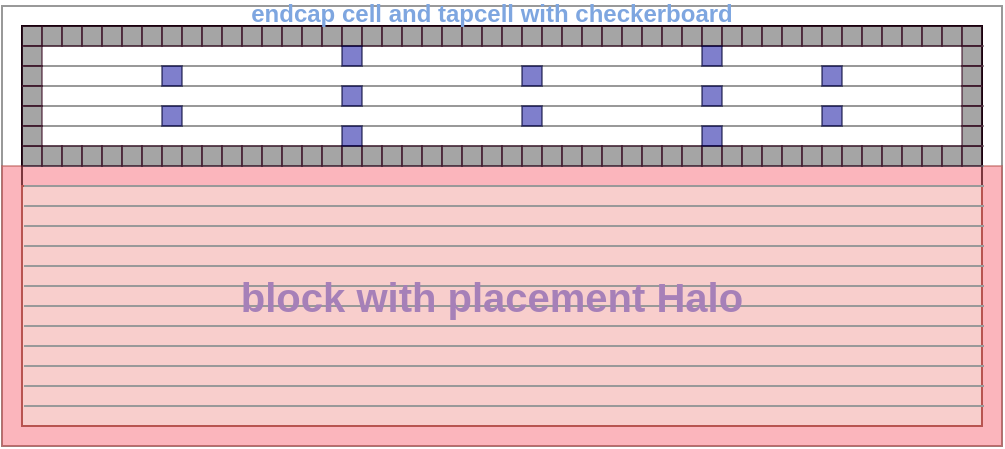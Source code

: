 <mxfile version="16.5.6" type="device"><diagram id="X6iQMtCDV0dJd4UHWj2q" name="Page-1"><mxGraphModel dx="567" dy="406" grid="1" gridSize="10" guides="1" tooltips="1" connect="1" arrows="1" fold="1" page="1" pageScale="1" pageWidth="850" pageHeight="1100" math="0" shadow="0"><root><mxCell id="0"/><mxCell id="1" parent="0"/><mxCell id="wHOo_ilnjx2jnCv99Ill-3" value="" style="rounded=0;whiteSpace=wrap;html=1;strokeColor=#999999;" vertex="1" parent="1"><mxGeometry x="190" y="70" width="500" height="220" as="geometry"/></mxCell><mxCell id="wHOo_ilnjx2jnCv99Ill-1" value="" style="rounded=0;whiteSpace=wrap;html=1;" vertex="1" parent="1"><mxGeometry x="200" y="80" width="480" height="200" as="geometry"/></mxCell><mxCell id="wHOo_ilnjx2jnCv99Ill-4" value="" style="rounded=0;whiteSpace=wrap;html=1;fillColor=#F86D7B;strokeColor=#b85450;glass=0;sketch=0;shadow=0;opacity=50;" vertex="1" parent="1"><mxGeometry x="190" y="150" width="500" height="140" as="geometry"/></mxCell><mxCell id="wHOo_ilnjx2jnCv99Ill-2" value="" style="rounded=0;whiteSpace=wrap;html=1;fillColor=#f8cecc;strokeColor=#b85450;" vertex="1" parent="1"><mxGeometry x="200" y="160" width="480" height="120" as="geometry"/></mxCell><mxCell id="wHOo_ilnjx2jnCv99Ill-7" value="" style="endArrow=none;html=1;rounded=0;strokeColor=#999999;" edge="1" parent="1"><mxGeometry width="50" height="50" relative="1" as="geometry"><mxPoint x="201" y="90" as="sourcePoint"/><mxPoint x="681" y="90" as="targetPoint"/></mxGeometry></mxCell><mxCell id="wHOo_ilnjx2jnCv99Ill-8" value="" style="endArrow=none;html=1;rounded=0;strokeColor=#999999;" edge="1" parent="1"><mxGeometry width="50" height="50" relative="1" as="geometry"><mxPoint x="201" y="100" as="sourcePoint"/><mxPoint x="681" y="100" as="targetPoint"/></mxGeometry></mxCell><mxCell id="wHOo_ilnjx2jnCv99Ill-9" value="" style="endArrow=none;html=1;rounded=0;strokeColor=#999999;" edge="1" parent="1"><mxGeometry width="50" height="50" relative="1" as="geometry"><mxPoint x="200" y="110" as="sourcePoint"/><mxPoint x="680" y="110" as="targetPoint"/></mxGeometry></mxCell><mxCell id="wHOo_ilnjx2jnCv99Ill-10" value="" style="endArrow=none;html=1;rounded=0;strokeColor=#999999;" edge="1" parent="1"><mxGeometry width="50" height="50" relative="1" as="geometry"><mxPoint x="201" y="120" as="sourcePoint"/><mxPoint x="681" y="120" as="targetPoint"/></mxGeometry></mxCell><mxCell id="wHOo_ilnjx2jnCv99Ill-11" value="" style="endArrow=none;html=1;rounded=0;strokeColor=#999999;" edge="1" parent="1"><mxGeometry width="50" height="50" relative="1" as="geometry"><mxPoint x="201" y="130" as="sourcePoint"/><mxPoint x="681" y="130" as="targetPoint"/></mxGeometry></mxCell><mxCell id="wHOo_ilnjx2jnCv99Ill-12" value="" style="endArrow=none;html=1;rounded=0;strokeColor=#999999;" edge="1" parent="1"><mxGeometry width="50" height="50" relative="1" as="geometry"><mxPoint x="201" y="140" as="sourcePoint"/><mxPoint x="681" y="140" as="targetPoint"/></mxGeometry></mxCell><mxCell id="wHOo_ilnjx2jnCv99Ill-13" value="" style="endArrow=none;html=1;rounded=0;strokeColor=#999999;" edge="1" parent="1"><mxGeometry width="50" height="50" relative="1" as="geometry"><mxPoint x="201" y="150" as="sourcePoint"/><mxPoint x="681" y="150" as="targetPoint"/></mxGeometry></mxCell><mxCell id="wHOo_ilnjx2jnCv99Ill-14" value="" style="endArrow=none;html=1;rounded=0;strokeColor=#999999;" edge="1" parent="1"><mxGeometry width="50" height="50" relative="1" as="geometry"><mxPoint x="201" y="160" as="sourcePoint"/><mxPoint x="681" y="160" as="targetPoint"/></mxGeometry></mxCell><mxCell id="wHOo_ilnjx2jnCv99Ill-15" value="" style="endArrow=none;html=1;rounded=0;strokeColor=#999999;" edge="1" parent="1"><mxGeometry width="50" height="50" relative="1" as="geometry"><mxPoint x="201" y="170" as="sourcePoint"/><mxPoint x="681" y="170" as="targetPoint"/></mxGeometry></mxCell><mxCell id="wHOo_ilnjx2jnCv99Ill-16" value="" style="endArrow=none;html=1;rounded=0;strokeColor=#999999;" edge="1" parent="1"><mxGeometry width="50" height="50" relative="1" as="geometry"><mxPoint x="201" y="180" as="sourcePoint"/><mxPoint x="681" y="180" as="targetPoint"/></mxGeometry></mxCell><mxCell id="wHOo_ilnjx2jnCv99Ill-17" value="" style="endArrow=none;html=1;rounded=0;strokeColor=#999999;" edge="1" parent="1"><mxGeometry width="50" height="50" relative="1" as="geometry"><mxPoint x="201" y="190" as="sourcePoint"/><mxPoint x="681" y="190" as="targetPoint"/></mxGeometry></mxCell><mxCell id="wHOo_ilnjx2jnCv99Ill-18" value="" style="endArrow=none;html=1;rounded=0;strokeColor=#999999;" edge="1" parent="1"><mxGeometry width="50" height="50" relative="1" as="geometry"><mxPoint x="201" y="200" as="sourcePoint"/><mxPoint x="681" y="200" as="targetPoint"/></mxGeometry></mxCell><mxCell id="wHOo_ilnjx2jnCv99Ill-19" value="" style="endArrow=none;html=1;rounded=0;strokeColor=#999999;" edge="1" parent="1"><mxGeometry width="50" height="50" relative="1" as="geometry"><mxPoint x="201" y="210" as="sourcePoint"/><mxPoint x="681" y="210" as="targetPoint"/></mxGeometry></mxCell><mxCell id="wHOo_ilnjx2jnCv99Ill-20" value="" style="endArrow=none;html=1;rounded=0;strokeColor=#999999;" edge="1" parent="1"><mxGeometry width="50" height="50" relative="1" as="geometry"><mxPoint x="201" y="220" as="sourcePoint"/><mxPoint x="681" y="220" as="targetPoint"/></mxGeometry></mxCell><mxCell id="wHOo_ilnjx2jnCv99Ill-21" value="" style="endArrow=none;html=1;rounded=0;strokeColor=#999999;" edge="1" parent="1"><mxGeometry width="50" height="50" relative="1" as="geometry"><mxPoint x="201" y="230" as="sourcePoint"/><mxPoint x="681" y="230" as="targetPoint"/></mxGeometry></mxCell><mxCell id="wHOo_ilnjx2jnCv99Ill-22" value="" style="endArrow=none;html=1;rounded=0;strokeColor=#999999;" edge="1" parent="1"><mxGeometry width="50" height="50" relative="1" as="geometry"><mxPoint x="201" y="240" as="sourcePoint"/><mxPoint x="681" y="240" as="targetPoint"/></mxGeometry></mxCell><mxCell id="wHOo_ilnjx2jnCv99Ill-23" value="" style="endArrow=none;html=1;rounded=0;strokeColor=#999999;" edge="1" parent="1"><mxGeometry width="50" height="50" relative="1" as="geometry"><mxPoint x="201" y="250" as="sourcePoint"/><mxPoint x="681" y="250" as="targetPoint"/></mxGeometry></mxCell><mxCell id="wHOo_ilnjx2jnCv99Ill-24" value="" style="endArrow=none;html=1;rounded=0;strokeColor=#999999;" edge="1" parent="1"><mxGeometry width="50" height="50" relative="1" as="geometry"><mxPoint x="201" y="260" as="sourcePoint"/><mxPoint x="681" y="260" as="targetPoint"/></mxGeometry></mxCell><mxCell id="wHOo_ilnjx2jnCv99Ill-25" value="" style="endArrow=none;html=1;rounded=0;strokeColor=#999999;" edge="1" parent="1"><mxGeometry width="50" height="50" relative="1" as="geometry"><mxPoint x="201" y="270" as="sourcePoint"/><mxPoint x="681" y="270" as="targetPoint"/></mxGeometry></mxCell><mxCell id="wHOo_ilnjx2jnCv99Ill-28" value="" style="rounded=0;whiteSpace=wrap;html=1;shadow=0;glass=0;sketch=0;strokeColor=#33001A;fillColor=#4D4D4D;opacity=50;" vertex="1" parent="1"><mxGeometry x="200" y="80" width="10" height="10" as="geometry"/></mxCell><mxCell id="wHOo_ilnjx2jnCv99Ill-30" value="" style="rounded=0;whiteSpace=wrap;html=1;shadow=0;glass=0;sketch=0;strokeColor=#33001A;fillColor=#4D4D4D;opacity=50;" vertex="1" parent="1"><mxGeometry x="210" y="80" width="10" height="10" as="geometry"/></mxCell><mxCell id="wHOo_ilnjx2jnCv99Ill-31" value="" style="rounded=0;whiteSpace=wrap;html=1;shadow=0;glass=0;sketch=0;strokeColor=#33001A;fillColor=#4D4D4D;opacity=50;" vertex="1" parent="1"><mxGeometry x="220" y="80" width="10" height="10" as="geometry"/></mxCell><mxCell id="wHOo_ilnjx2jnCv99Ill-32" value="" style="rounded=0;whiteSpace=wrap;html=1;shadow=0;glass=0;sketch=0;strokeColor=#33001A;fillColor=#4D4D4D;opacity=50;" vertex="1" parent="1"><mxGeometry x="230" y="80" width="10" height="10" as="geometry"/></mxCell><mxCell id="wHOo_ilnjx2jnCv99Ill-33" value="" style="rounded=0;whiteSpace=wrap;html=1;shadow=0;glass=0;sketch=0;strokeColor=#33001A;fillColor=#4D4D4D;opacity=50;" vertex="1" parent="1"><mxGeometry x="240" y="80" width="10" height="10" as="geometry"/></mxCell><mxCell id="wHOo_ilnjx2jnCv99Ill-34" value="" style="rounded=0;whiteSpace=wrap;html=1;shadow=0;glass=0;sketch=0;strokeColor=#33001A;fillColor=#4D4D4D;opacity=50;" vertex="1" parent="1"><mxGeometry x="250" y="80" width="10" height="10" as="geometry"/></mxCell><mxCell id="wHOo_ilnjx2jnCv99Ill-35" value="" style="rounded=0;whiteSpace=wrap;html=1;shadow=0;glass=0;sketch=0;strokeColor=#33001A;fillColor=#4D4D4D;opacity=50;" vertex="1" parent="1"><mxGeometry x="260" y="80" width="10" height="10" as="geometry"/></mxCell><mxCell id="wHOo_ilnjx2jnCv99Ill-36" value="" style="rounded=0;whiteSpace=wrap;html=1;shadow=0;glass=0;sketch=0;strokeColor=#33001A;fillColor=#4D4D4D;opacity=50;" vertex="1" parent="1"><mxGeometry x="270" y="80" width="10" height="10" as="geometry"/></mxCell><mxCell id="wHOo_ilnjx2jnCv99Ill-37" value="" style="rounded=0;whiteSpace=wrap;html=1;shadow=0;glass=0;sketch=0;strokeColor=#33001A;fillColor=#4D4D4D;opacity=50;" vertex="1" parent="1"><mxGeometry x="280" y="80" width="10" height="10" as="geometry"/></mxCell><mxCell id="wHOo_ilnjx2jnCv99Ill-38" value="" style="rounded=0;whiteSpace=wrap;html=1;shadow=0;glass=0;sketch=0;strokeColor=#33001A;fillColor=#4D4D4D;opacity=50;" vertex="1" parent="1"><mxGeometry x="290" y="80" width="10" height="10" as="geometry"/></mxCell><mxCell id="wHOo_ilnjx2jnCv99Ill-39" value="" style="rounded=0;whiteSpace=wrap;html=1;shadow=0;glass=0;sketch=0;strokeColor=#33001A;fillColor=#4D4D4D;opacity=50;" vertex="1" parent="1"><mxGeometry x="300" y="80" width="10" height="10" as="geometry"/></mxCell><mxCell id="wHOo_ilnjx2jnCv99Ill-40" value="" style="rounded=0;whiteSpace=wrap;html=1;shadow=0;glass=0;sketch=0;strokeColor=#33001A;fillColor=#4D4D4D;opacity=50;" vertex="1" parent="1"><mxGeometry x="310" y="80" width="10" height="10" as="geometry"/></mxCell><mxCell id="wHOo_ilnjx2jnCv99Ill-41" value="" style="rounded=0;whiteSpace=wrap;html=1;shadow=0;glass=0;sketch=0;strokeColor=#33001A;fillColor=#4D4D4D;opacity=50;" vertex="1" parent="1"><mxGeometry x="320" y="80" width="10" height="10" as="geometry"/></mxCell><mxCell id="wHOo_ilnjx2jnCv99Ill-42" value="" style="rounded=0;whiteSpace=wrap;html=1;shadow=0;glass=0;sketch=0;strokeColor=#33001A;fillColor=#4D4D4D;opacity=50;" vertex="1" parent="1"><mxGeometry x="330" y="80" width="10" height="10" as="geometry"/></mxCell><mxCell id="wHOo_ilnjx2jnCv99Ill-43" value="" style="rounded=0;whiteSpace=wrap;html=1;shadow=0;glass=0;sketch=0;strokeColor=#33001A;fillColor=#4D4D4D;opacity=50;" vertex="1" parent="1"><mxGeometry x="340" y="80" width="10" height="10" as="geometry"/></mxCell><mxCell id="wHOo_ilnjx2jnCv99Ill-44" value="" style="rounded=0;whiteSpace=wrap;html=1;shadow=0;glass=0;sketch=0;strokeColor=#33001A;fillColor=#4D4D4D;opacity=50;" vertex="1" parent="1"><mxGeometry x="350" y="80" width="10" height="10" as="geometry"/></mxCell><mxCell id="wHOo_ilnjx2jnCv99Ill-45" value="" style="rounded=0;whiteSpace=wrap;html=1;shadow=0;glass=0;sketch=0;strokeColor=#33001A;fillColor=#4D4D4D;opacity=50;" vertex="1" parent="1"><mxGeometry x="360" y="80" width="10" height="10" as="geometry"/></mxCell><mxCell id="wHOo_ilnjx2jnCv99Ill-46" value="" style="rounded=0;whiteSpace=wrap;html=1;shadow=0;glass=0;sketch=0;strokeColor=#33001A;fillColor=#4D4D4D;opacity=50;" vertex="1" parent="1"><mxGeometry x="370" y="80" width="10" height="10" as="geometry"/></mxCell><mxCell id="wHOo_ilnjx2jnCv99Ill-47" value="" style="rounded=0;whiteSpace=wrap;html=1;shadow=0;glass=0;sketch=0;strokeColor=#33001A;fillColor=#4D4D4D;opacity=50;" vertex="1" parent="1"><mxGeometry x="380" y="80" width="10" height="10" as="geometry"/></mxCell><mxCell id="wHOo_ilnjx2jnCv99Ill-48" value="" style="rounded=0;whiteSpace=wrap;html=1;shadow=0;glass=0;sketch=0;strokeColor=#33001A;fillColor=#4D4D4D;opacity=50;" vertex="1" parent="1"><mxGeometry x="390" y="80" width="10" height="10" as="geometry"/></mxCell><mxCell id="wHOo_ilnjx2jnCv99Ill-49" value="" style="rounded=0;whiteSpace=wrap;html=1;shadow=0;glass=0;sketch=0;strokeColor=#33001A;fillColor=#4D4D4D;opacity=50;" vertex="1" parent="1"><mxGeometry x="400" y="80" width="10" height="10" as="geometry"/></mxCell><mxCell id="wHOo_ilnjx2jnCv99Ill-50" value="" style="rounded=0;whiteSpace=wrap;html=1;shadow=0;glass=0;sketch=0;strokeColor=#33001A;fillColor=#4D4D4D;opacity=50;" vertex="1" parent="1"><mxGeometry x="410" y="80" width="10" height="10" as="geometry"/></mxCell><mxCell id="wHOo_ilnjx2jnCv99Ill-51" value="" style="rounded=0;whiteSpace=wrap;html=1;shadow=0;glass=0;sketch=0;strokeColor=#33001A;fillColor=#4D4D4D;opacity=50;" vertex="1" parent="1"><mxGeometry x="420" y="80" width="10" height="10" as="geometry"/></mxCell><mxCell id="wHOo_ilnjx2jnCv99Ill-52" value="" style="rounded=0;whiteSpace=wrap;html=1;shadow=0;glass=0;sketch=0;strokeColor=#33001A;fillColor=#4D4D4D;opacity=50;" vertex="1" parent="1"><mxGeometry x="430" y="80" width="10" height="10" as="geometry"/></mxCell><mxCell id="wHOo_ilnjx2jnCv99Ill-53" value="" style="rounded=0;whiteSpace=wrap;html=1;shadow=0;glass=0;sketch=0;strokeColor=#33001A;fillColor=#4D4D4D;opacity=50;" vertex="1" parent="1"><mxGeometry x="440" y="80" width="10" height="10" as="geometry"/></mxCell><mxCell id="wHOo_ilnjx2jnCv99Ill-54" value="" style="rounded=0;whiteSpace=wrap;html=1;shadow=0;glass=0;sketch=0;strokeColor=#33001A;fillColor=#4D4D4D;opacity=50;" vertex="1" parent="1"><mxGeometry x="450" y="80" width="10" height="10" as="geometry"/></mxCell><mxCell id="wHOo_ilnjx2jnCv99Ill-55" value="" style="rounded=0;whiteSpace=wrap;html=1;shadow=0;glass=0;sketch=0;strokeColor=#33001A;fillColor=#4D4D4D;opacity=50;" vertex="1" parent="1"><mxGeometry x="460" y="80" width="10" height="10" as="geometry"/></mxCell><mxCell id="wHOo_ilnjx2jnCv99Ill-56" value="" style="rounded=0;whiteSpace=wrap;html=1;shadow=0;glass=0;sketch=0;strokeColor=#33001A;fillColor=#4D4D4D;opacity=50;" vertex="1" parent="1"><mxGeometry x="470" y="80" width="10" height="10" as="geometry"/></mxCell><mxCell id="wHOo_ilnjx2jnCv99Ill-57" value="" style="rounded=0;whiteSpace=wrap;html=1;shadow=0;glass=0;sketch=0;strokeColor=#33001A;fillColor=#4D4D4D;opacity=50;" vertex="1" parent="1"><mxGeometry x="480" y="80" width="10" height="10" as="geometry"/></mxCell><mxCell id="wHOo_ilnjx2jnCv99Ill-58" value="" style="rounded=0;whiteSpace=wrap;html=1;shadow=0;glass=0;sketch=0;strokeColor=#33001A;fillColor=#4D4D4D;opacity=50;" vertex="1" parent="1"><mxGeometry x="490" y="80" width="10" height="10" as="geometry"/></mxCell><mxCell id="wHOo_ilnjx2jnCv99Ill-59" value="" style="rounded=0;whiteSpace=wrap;html=1;shadow=0;glass=0;sketch=0;strokeColor=#33001A;fillColor=#4D4D4D;opacity=50;" vertex="1" parent="1"><mxGeometry x="500" y="80" width="10" height="10" as="geometry"/></mxCell><mxCell id="wHOo_ilnjx2jnCv99Ill-60" value="" style="rounded=0;whiteSpace=wrap;html=1;shadow=0;glass=0;sketch=0;strokeColor=#33001A;fillColor=#4D4D4D;opacity=50;" vertex="1" parent="1"><mxGeometry x="510" y="80" width="10" height="10" as="geometry"/></mxCell><mxCell id="wHOo_ilnjx2jnCv99Ill-93" value="" style="rounded=0;whiteSpace=wrap;html=1;shadow=0;glass=0;sketch=0;strokeColor=#33001A;fillColor=#4D4D4D;opacity=50;" vertex="1" parent="1"><mxGeometry x="520" y="80" width="10" height="10" as="geometry"/></mxCell><mxCell id="wHOo_ilnjx2jnCv99Ill-94" value="" style="rounded=0;whiteSpace=wrap;html=1;shadow=0;glass=0;sketch=0;strokeColor=#33001A;fillColor=#4D4D4D;opacity=50;" vertex="1" parent="1"><mxGeometry x="530" y="80" width="10" height="10" as="geometry"/></mxCell><mxCell id="wHOo_ilnjx2jnCv99Ill-95" value="" style="rounded=0;whiteSpace=wrap;html=1;shadow=0;glass=0;sketch=0;strokeColor=#33001A;fillColor=#4D4D4D;opacity=50;" vertex="1" parent="1"><mxGeometry x="540" y="80" width="10" height="10" as="geometry"/></mxCell><mxCell id="wHOo_ilnjx2jnCv99Ill-96" value="" style="rounded=0;whiteSpace=wrap;html=1;shadow=0;glass=0;sketch=0;strokeColor=#33001A;fillColor=#4D4D4D;opacity=50;" vertex="1" parent="1"><mxGeometry x="550" y="80" width="10" height="10" as="geometry"/></mxCell><mxCell id="wHOo_ilnjx2jnCv99Ill-97" value="" style="rounded=0;whiteSpace=wrap;html=1;shadow=0;glass=0;sketch=0;strokeColor=#33001A;fillColor=#4D4D4D;opacity=50;" vertex="1" parent="1"><mxGeometry x="560" y="80" width="10" height="10" as="geometry"/></mxCell><mxCell id="wHOo_ilnjx2jnCv99Ill-98" value="" style="rounded=0;whiteSpace=wrap;html=1;shadow=0;glass=0;sketch=0;strokeColor=#33001A;fillColor=#4D4D4D;opacity=50;" vertex="1" parent="1"><mxGeometry x="570" y="80" width="10" height="10" as="geometry"/></mxCell><mxCell id="wHOo_ilnjx2jnCv99Ill-99" value="" style="rounded=0;whiteSpace=wrap;html=1;shadow=0;glass=0;sketch=0;strokeColor=#33001A;fillColor=#4D4D4D;opacity=50;" vertex="1" parent="1"><mxGeometry x="580" y="80" width="10" height="10" as="geometry"/></mxCell><mxCell id="wHOo_ilnjx2jnCv99Ill-100" value="" style="rounded=0;whiteSpace=wrap;html=1;shadow=0;glass=0;sketch=0;strokeColor=#33001A;fillColor=#4D4D4D;opacity=50;" vertex="1" parent="1"><mxGeometry x="590" y="80" width="10" height="10" as="geometry"/></mxCell><mxCell id="wHOo_ilnjx2jnCv99Ill-101" value="" style="rounded=0;whiteSpace=wrap;html=1;shadow=0;glass=0;sketch=0;strokeColor=#33001A;fillColor=#4D4D4D;opacity=50;" vertex="1" parent="1"><mxGeometry x="600" y="80" width="10" height="10" as="geometry"/></mxCell><mxCell id="wHOo_ilnjx2jnCv99Ill-102" value="" style="rounded=0;whiteSpace=wrap;html=1;shadow=0;glass=0;sketch=0;strokeColor=#33001A;fillColor=#4D4D4D;opacity=50;" vertex="1" parent="1"><mxGeometry x="610" y="80" width="10" height="10" as="geometry"/></mxCell><mxCell id="wHOo_ilnjx2jnCv99Ill-103" value="" style="rounded=0;whiteSpace=wrap;html=1;shadow=0;glass=0;sketch=0;strokeColor=#33001A;fillColor=#4D4D4D;opacity=50;" vertex="1" parent="1"><mxGeometry x="620" y="80" width="10" height="10" as="geometry"/></mxCell><mxCell id="wHOo_ilnjx2jnCv99Ill-104" value="" style="rounded=0;whiteSpace=wrap;html=1;shadow=0;glass=0;sketch=0;strokeColor=#33001A;fillColor=#4D4D4D;opacity=50;" vertex="1" parent="1"><mxGeometry x="630" y="80" width="10" height="10" as="geometry"/></mxCell><mxCell id="wHOo_ilnjx2jnCv99Ill-105" value="" style="rounded=0;whiteSpace=wrap;html=1;shadow=0;glass=0;sketch=0;strokeColor=#33001A;fillColor=#4D4D4D;opacity=50;" vertex="1" parent="1"><mxGeometry x="640" y="80" width="10" height="10" as="geometry"/></mxCell><mxCell id="wHOo_ilnjx2jnCv99Ill-106" value="" style="rounded=0;whiteSpace=wrap;html=1;shadow=0;glass=0;sketch=0;strokeColor=#33001A;fillColor=#4D4D4D;opacity=50;" vertex="1" parent="1"><mxGeometry x="650" y="80" width="10" height="10" as="geometry"/></mxCell><mxCell id="wHOo_ilnjx2jnCv99Ill-107" value="" style="rounded=0;whiteSpace=wrap;html=1;shadow=0;glass=0;sketch=0;strokeColor=#33001A;fillColor=#4D4D4D;opacity=50;" vertex="1" parent="1"><mxGeometry x="660" y="80" width="10" height="10" as="geometry"/></mxCell><mxCell id="wHOo_ilnjx2jnCv99Ill-108" value="" style="rounded=0;whiteSpace=wrap;html=1;shadow=0;glass=0;sketch=0;strokeColor=#33001A;fillColor=#4D4D4D;opacity=50;" vertex="1" parent="1"><mxGeometry x="670" y="80" width="10" height="10" as="geometry"/></mxCell><mxCell id="wHOo_ilnjx2jnCv99Ill-109" value="" style="rounded=0;whiteSpace=wrap;html=1;shadow=0;glass=0;sketch=0;strokeColor=#33001A;fillColor=#4D4D4D;opacity=50;" vertex="1" parent="1"><mxGeometry x="670" y="90" width="10" height="10" as="geometry"/></mxCell><mxCell id="wHOo_ilnjx2jnCv99Ill-111" value="" style="rounded=0;whiteSpace=wrap;html=1;shadow=0;glass=0;sketch=0;strokeColor=#33001A;fillColor=#4D4D4D;opacity=50;" vertex="1" parent="1"><mxGeometry x="200" y="140" width="10" height="10" as="geometry"/></mxCell><mxCell id="wHOo_ilnjx2jnCv99Ill-112" value="" style="rounded=0;whiteSpace=wrap;html=1;shadow=0;glass=0;sketch=0;strokeColor=#33001A;fillColor=#4D4D4D;opacity=50;" vertex="1" parent="1"><mxGeometry x="210" y="140" width="10" height="10" as="geometry"/></mxCell><mxCell id="wHOo_ilnjx2jnCv99Ill-113" value="" style="rounded=0;whiteSpace=wrap;html=1;shadow=0;glass=0;sketch=0;strokeColor=#33001A;fillColor=#4D4D4D;opacity=50;" vertex="1" parent="1"><mxGeometry x="220" y="140" width="10" height="10" as="geometry"/></mxCell><mxCell id="wHOo_ilnjx2jnCv99Ill-114" value="" style="rounded=0;whiteSpace=wrap;html=1;shadow=0;glass=0;sketch=0;strokeColor=#33001A;fillColor=#4D4D4D;opacity=50;" vertex="1" parent="1"><mxGeometry x="230" y="140" width="10" height="10" as="geometry"/></mxCell><mxCell id="wHOo_ilnjx2jnCv99Ill-115" value="" style="rounded=0;whiteSpace=wrap;html=1;shadow=0;glass=0;sketch=0;strokeColor=#33001A;fillColor=#4D4D4D;opacity=50;" vertex="1" parent="1"><mxGeometry x="240" y="140" width="10" height="10" as="geometry"/></mxCell><mxCell id="wHOo_ilnjx2jnCv99Ill-116" value="" style="rounded=0;whiteSpace=wrap;html=1;shadow=0;glass=0;sketch=0;strokeColor=#33001A;fillColor=#4D4D4D;opacity=50;" vertex="1" parent="1"><mxGeometry x="250" y="140" width="10" height="10" as="geometry"/></mxCell><mxCell id="wHOo_ilnjx2jnCv99Ill-117" value="" style="rounded=0;whiteSpace=wrap;html=1;shadow=0;glass=0;sketch=0;strokeColor=#33001A;fillColor=#4D4D4D;opacity=50;" vertex="1" parent="1"><mxGeometry x="260" y="140" width="10" height="10" as="geometry"/></mxCell><mxCell id="wHOo_ilnjx2jnCv99Ill-118" value="" style="rounded=0;whiteSpace=wrap;html=1;shadow=0;glass=0;sketch=0;strokeColor=#33001A;fillColor=#4D4D4D;opacity=50;" vertex="1" parent="1"><mxGeometry x="270" y="140" width="10" height="10" as="geometry"/></mxCell><mxCell id="wHOo_ilnjx2jnCv99Ill-119" value="" style="rounded=0;whiteSpace=wrap;html=1;shadow=0;glass=0;sketch=0;strokeColor=#33001A;fillColor=#4D4D4D;opacity=50;" vertex="1" parent="1"><mxGeometry x="280" y="140" width="10" height="10" as="geometry"/></mxCell><mxCell id="wHOo_ilnjx2jnCv99Ill-120" value="" style="rounded=0;whiteSpace=wrap;html=1;shadow=0;glass=0;sketch=0;strokeColor=#33001A;fillColor=#4D4D4D;opacity=50;" vertex="1" parent="1"><mxGeometry x="290" y="140" width="10" height="10" as="geometry"/></mxCell><mxCell id="wHOo_ilnjx2jnCv99Ill-121" value="" style="rounded=0;whiteSpace=wrap;html=1;shadow=0;glass=0;sketch=0;strokeColor=#33001A;fillColor=#4D4D4D;opacity=50;" vertex="1" parent="1"><mxGeometry x="300" y="140" width="10" height="10" as="geometry"/></mxCell><mxCell id="wHOo_ilnjx2jnCv99Ill-122" value="" style="rounded=0;whiteSpace=wrap;html=1;shadow=0;glass=0;sketch=0;strokeColor=#33001A;fillColor=#4D4D4D;opacity=50;" vertex="1" parent="1"><mxGeometry x="310" y="140" width="10" height="10" as="geometry"/></mxCell><mxCell id="wHOo_ilnjx2jnCv99Ill-123" value="" style="rounded=0;whiteSpace=wrap;html=1;shadow=0;glass=0;sketch=0;strokeColor=#33001A;fillColor=#4D4D4D;opacity=50;" vertex="1" parent="1"><mxGeometry x="320" y="140" width="10" height="10" as="geometry"/></mxCell><mxCell id="wHOo_ilnjx2jnCv99Ill-124" value="" style="rounded=0;whiteSpace=wrap;html=1;shadow=0;glass=0;sketch=0;strokeColor=#33001A;fillColor=#4D4D4D;opacity=50;" vertex="1" parent="1"><mxGeometry x="330" y="140" width="10" height="10" as="geometry"/></mxCell><mxCell id="wHOo_ilnjx2jnCv99Ill-125" value="" style="rounded=0;whiteSpace=wrap;html=1;shadow=0;glass=0;sketch=0;strokeColor=#33001A;fillColor=#4D4D4D;opacity=50;" vertex="1" parent="1"><mxGeometry x="340" y="140" width="10" height="10" as="geometry"/></mxCell><mxCell id="wHOo_ilnjx2jnCv99Ill-126" value="" style="rounded=0;whiteSpace=wrap;html=1;shadow=0;glass=0;sketch=0;strokeColor=#33001A;fillColor=#4D4D4D;opacity=50;" vertex="1" parent="1"><mxGeometry x="350" y="140" width="10" height="10" as="geometry"/></mxCell><mxCell id="wHOo_ilnjx2jnCv99Ill-127" value="" style="rounded=0;whiteSpace=wrap;html=1;shadow=0;glass=0;sketch=0;strokeColor=#33001A;fillColor=#4D4D4D;opacity=50;" vertex="1" parent="1"><mxGeometry x="360" y="140" width="10" height="10" as="geometry"/></mxCell><mxCell id="wHOo_ilnjx2jnCv99Ill-128" value="" style="rounded=0;whiteSpace=wrap;html=1;shadow=0;glass=0;sketch=0;strokeColor=#33001A;fillColor=#4D4D4D;opacity=50;" vertex="1" parent="1"><mxGeometry x="370" y="140" width="10" height="10" as="geometry"/></mxCell><mxCell id="wHOo_ilnjx2jnCv99Ill-129" value="" style="rounded=0;whiteSpace=wrap;html=1;shadow=0;glass=0;sketch=0;strokeColor=#33001A;fillColor=#4D4D4D;opacity=50;" vertex="1" parent="1"><mxGeometry x="380" y="140" width="10" height="10" as="geometry"/></mxCell><mxCell id="wHOo_ilnjx2jnCv99Ill-130" value="" style="rounded=0;whiteSpace=wrap;html=1;shadow=0;glass=0;sketch=0;strokeColor=#33001A;fillColor=#4D4D4D;opacity=50;" vertex="1" parent="1"><mxGeometry x="390" y="140" width="10" height="10" as="geometry"/></mxCell><mxCell id="wHOo_ilnjx2jnCv99Ill-131" value="" style="rounded=0;whiteSpace=wrap;html=1;shadow=0;glass=0;sketch=0;strokeColor=#33001A;fillColor=#4D4D4D;opacity=50;" vertex="1" parent="1"><mxGeometry x="400" y="140" width="10" height="10" as="geometry"/></mxCell><mxCell id="wHOo_ilnjx2jnCv99Ill-132" value="" style="rounded=0;whiteSpace=wrap;html=1;shadow=0;glass=0;sketch=0;strokeColor=#33001A;fillColor=#4D4D4D;opacity=50;" vertex="1" parent="1"><mxGeometry x="410" y="140" width="10" height="10" as="geometry"/></mxCell><mxCell id="wHOo_ilnjx2jnCv99Ill-133" value="" style="rounded=0;whiteSpace=wrap;html=1;shadow=0;glass=0;sketch=0;strokeColor=#33001A;fillColor=#4D4D4D;opacity=50;" vertex="1" parent="1"><mxGeometry x="420" y="140" width="10" height="10" as="geometry"/></mxCell><mxCell id="wHOo_ilnjx2jnCv99Ill-134" value="" style="rounded=0;whiteSpace=wrap;html=1;shadow=0;glass=0;sketch=0;strokeColor=#33001A;fillColor=#4D4D4D;opacity=50;" vertex="1" parent="1"><mxGeometry x="430" y="140" width="10" height="10" as="geometry"/></mxCell><mxCell id="wHOo_ilnjx2jnCv99Ill-135" value="" style="rounded=0;whiteSpace=wrap;html=1;shadow=0;glass=0;sketch=0;strokeColor=#33001A;fillColor=#4D4D4D;opacity=50;" vertex="1" parent="1"><mxGeometry x="440" y="140" width="10" height="10" as="geometry"/></mxCell><mxCell id="wHOo_ilnjx2jnCv99Ill-136" value="" style="rounded=0;whiteSpace=wrap;html=1;shadow=0;glass=0;sketch=0;strokeColor=#33001A;fillColor=#4D4D4D;opacity=50;" vertex="1" parent="1"><mxGeometry x="450" y="140" width="10" height="10" as="geometry"/></mxCell><mxCell id="wHOo_ilnjx2jnCv99Ill-137" value="" style="rounded=0;whiteSpace=wrap;html=1;shadow=0;glass=0;sketch=0;strokeColor=#33001A;fillColor=#4D4D4D;opacity=50;" vertex="1" parent="1"><mxGeometry x="460" y="140" width="10" height="10" as="geometry"/></mxCell><mxCell id="wHOo_ilnjx2jnCv99Ill-138" value="" style="rounded=0;whiteSpace=wrap;html=1;shadow=0;glass=0;sketch=0;strokeColor=#33001A;fillColor=#4D4D4D;opacity=50;" vertex="1" parent="1"><mxGeometry x="470" y="140" width="10" height="10" as="geometry"/></mxCell><mxCell id="wHOo_ilnjx2jnCv99Ill-139" value="" style="rounded=0;whiteSpace=wrap;html=1;shadow=0;glass=0;sketch=0;strokeColor=#33001A;fillColor=#4D4D4D;opacity=50;" vertex="1" parent="1"><mxGeometry x="480" y="140" width="10" height="10" as="geometry"/></mxCell><mxCell id="wHOo_ilnjx2jnCv99Ill-140" value="" style="rounded=0;whiteSpace=wrap;html=1;shadow=0;glass=0;sketch=0;strokeColor=#33001A;fillColor=#4D4D4D;opacity=50;" vertex="1" parent="1"><mxGeometry x="490" y="140" width="10" height="10" as="geometry"/></mxCell><mxCell id="wHOo_ilnjx2jnCv99Ill-141" value="" style="rounded=0;whiteSpace=wrap;html=1;shadow=0;glass=0;sketch=0;strokeColor=#33001A;fillColor=#4D4D4D;opacity=50;" vertex="1" parent="1"><mxGeometry x="500" y="140" width="10" height="10" as="geometry"/></mxCell><mxCell id="wHOo_ilnjx2jnCv99Ill-142" value="" style="rounded=0;whiteSpace=wrap;html=1;shadow=0;glass=0;sketch=0;strokeColor=#33001A;fillColor=#4D4D4D;opacity=50;" vertex="1" parent="1"><mxGeometry x="510" y="140" width="10" height="10" as="geometry"/></mxCell><mxCell id="wHOo_ilnjx2jnCv99Ill-143" value="" style="rounded=0;whiteSpace=wrap;html=1;shadow=0;glass=0;sketch=0;strokeColor=#33001A;fillColor=#4D4D4D;opacity=50;" vertex="1" parent="1"><mxGeometry x="520" y="140" width="10" height="10" as="geometry"/></mxCell><mxCell id="wHOo_ilnjx2jnCv99Ill-144" value="" style="rounded=0;whiteSpace=wrap;html=1;shadow=0;glass=0;sketch=0;strokeColor=#33001A;fillColor=#4D4D4D;opacity=50;" vertex="1" parent="1"><mxGeometry x="530" y="140" width="10" height="10" as="geometry"/></mxCell><mxCell id="wHOo_ilnjx2jnCv99Ill-145" value="" style="rounded=0;whiteSpace=wrap;html=1;shadow=0;glass=0;sketch=0;strokeColor=#33001A;fillColor=#4D4D4D;opacity=50;" vertex="1" parent="1"><mxGeometry x="540" y="140" width="10" height="10" as="geometry"/></mxCell><mxCell id="wHOo_ilnjx2jnCv99Ill-146" value="" style="rounded=0;whiteSpace=wrap;html=1;shadow=0;glass=0;sketch=0;strokeColor=#33001A;fillColor=#4D4D4D;opacity=50;" vertex="1" parent="1"><mxGeometry x="550" y="140" width="10" height="10" as="geometry"/></mxCell><mxCell id="wHOo_ilnjx2jnCv99Ill-147" value="" style="rounded=0;whiteSpace=wrap;html=1;shadow=0;glass=0;sketch=0;strokeColor=#33001A;fillColor=#4D4D4D;opacity=50;" vertex="1" parent="1"><mxGeometry x="560" y="140" width="10" height="10" as="geometry"/></mxCell><mxCell id="wHOo_ilnjx2jnCv99Ill-148" value="" style="rounded=0;whiteSpace=wrap;html=1;shadow=0;glass=0;sketch=0;strokeColor=#33001A;fillColor=#4D4D4D;opacity=50;" vertex="1" parent="1"><mxGeometry x="570" y="140" width="10" height="10" as="geometry"/></mxCell><mxCell id="wHOo_ilnjx2jnCv99Ill-149" value="" style="rounded=0;whiteSpace=wrap;html=1;shadow=0;glass=0;sketch=0;strokeColor=#33001A;fillColor=#4D4D4D;opacity=50;" vertex="1" parent="1"><mxGeometry x="580" y="140" width="10" height="10" as="geometry"/></mxCell><mxCell id="wHOo_ilnjx2jnCv99Ill-150" value="" style="rounded=0;whiteSpace=wrap;html=1;shadow=0;glass=0;sketch=0;strokeColor=#33001A;fillColor=#4D4D4D;opacity=50;" vertex="1" parent="1"><mxGeometry x="590" y="140" width="10" height="10" as="geometry"/></mxCell><mxCell id="wHOo_ilnjx2jnCv99Ill-151" value="" style="rounded=0;whiteSpace=wrap;html=1;shadow=0;glass=0;sketch=0;strokeColor=#33001A;fillColor=#4D4D4D;opacity=50;" vertex="1" parent="1"><mxGeometry x="600" y="140" width="10" height="10" as="geometry"/></mxCell><mxCell id="wHOo_ilnjx2jnCv99Ill-152" value="" style="rounded=0;whiteSpace=wrap;html=1;shadow=0;glass=0;sketch=0;strokeColor=#33001A;fillColor=#4D4D4D;opacity=50;" vertex="1" parent="1"><mxGeometry x="610" y="140" width="10" height="10" as="geometry"/></mxCell><mxCell id="wHOo_ilnjx2jnCv99Ill-153" value="" style="rounded=0;whiteSpace=wrap;html=1;shadow=0;glass=0;sketch=0;strokeColor=#33001A;fillColor=#4D4D4D;opacity=50;" vertex="1" parent="1"><mxGeometry x="620" y="140" width="10" height="10" as="geometry"/></mxCell><mxCell id="wHOo_ilnjx2jnCv99Ill-154" value="" style="rounded=0;whiteSpace=wrap;html=1;shadow=0;glass=0;sketch=0;strokeColor=#33001A;fillColor=#4D4D4D;opacity=50;" vertex="1" parent="1"><mxGeometry x="630" y="140" width="10" height="10" as="geometry"/></mxCell><mxCell id="wHOo_ilnjx2jnCv99Ill-155" value="" style="rounded=0;whiteSpace=wrap;html=1;shadow=0;glass=0;sketch=0;strokeColor=#33001A;fillColor=#4D4D4D;opacity=50;" vertex="1" parent="1"><mxGeometry x="640" y="140" width="10" height="10" as="geometry"/></mxCell><mxCell id="wHOo_ilnjx2jnCv99Ill-156" value="" style="rounded=0;whiteSpace=wrap;html=1;shadow=0;glass=0;sketch=0;strokeColor=#33001A;fillColor=#4D4D4D;opacity=50;" vertex="1" parent="1"><mxGeometry x="650" y="140" width="10" height="10" as="geometry"/></mxCell><mxCell id="wHOo_ilnjx2jnCv99Ill-157" value="" style="rounded=0;whiteSpace=wrap;html=1;shadow=0;glass=0;sketch=0;strokeColor=#33001A;fillColor=#4D4D4D;opacity=50;" vertex="1" parent="1"><mxGeometry x="660" y="140" width="10" height="10" as="geometry"/></mxCell><mxCell id="wHOo_ilnjx2jnCv99Ill-158" value="" style="rounded=0;whiteSpace=wrap;html=1;shadow=0;glass=0;sketch=0;strokeColor=#33001A;fillColor=#4D4D4D;opacity=50;" vertex="1" parent="1"><mxGeometry x="670" y="140" width="10" height="10" as="geometry"/></mxCell><mxCell id="wHOo_ilnjx2jnCv99Ill-161" value="" style="rounded=0;whiteSpace=wrap;html=1;shadow=0;glass=0;sketch=0;strokeColor=#33001A;fillColor=#4D4D4D;opacity=50;" vertex="1" parent="1"><mxGeometry x="670" y="100" width="10" height="10" as="geometry"/></mxCell><mxCell id="wHOo_ilnjx2jnCv99Ill-162" value="" style="rounded=0;whiteSpace=wrap;html=1;shadow=0;glass=0;sketch=0;strokeColor=#33001A;fillColor=#4D4D4D;opacity=50;" vertex="1" parent="1"><mxGeometry x="670" y="110" width="10" height="10" as="geometry"/></mxCell><mxCell id="wHOo_ilnjx2jnCv99Ill-163" value="" style="rounded=0;whiteSpace=wrap;html=1;shadow=0;glass=0;sketch=0;strokeColor=#33001A;fillColor=#4D4D4D;opacity=50;" vertex="1" parent="1"><mxGeometry x="670" y="120" width="10" height="10" as="geometry"/></mxCell><mxCell id="wHOo_ilnjx2jnCv99Ill-164" value="" style="rounded=0;whiteSpace=wrap;html=1;shadow=0;glass=0;sketch=0;strokeColor=#33001A;fillColor=#4D4D4D;opacity=50;" vertex="1" parent="1"><mxGeometry x="670" y="130" width="10" height="10" as="geometry"/></mxCell><mxCell id="wHOo_ilnjx2jnCv99Ill-165" value="" style="rounded=0;whiteSpace=wrap;html=1;shadow=0;glass=0;sketch=0;strokeColor=#33001A;fillColor=#4D4D4D;opacity=50;" vertex="1" parent="1"><mxGeometry x="200" y="90" width="10" height="10" as="geometry"/></mxCell><mxCell id="wHOo_ilnjx2jnCv99Ill-166" value="" style="rounded=0;whiteSpace=wrap;html=1;shadow=0;glass=0;sketch=0;strokeColor=#33001A;fillColor=#4D4D4D;opacity=50;" vertex="1" parent="1"><mxGeometry x="200" y="100" width="10" height="10" as="geometry"/></mxCell><mxCell id="wHOo_ilnjx2jnCv99Ill-167" value="" style="rounded=0;whiteSpace=wrap;html=1;shadow=0;glass=0;sketch=0;strokeColor=#33001A;fillColor=#4D4D4D;opacity=50;" vertex="1" parent="1"><mxGeometry x="200" y="110" width="10" height="10" as="geometry"/></mxCell><mxCell id="wHOo_ilnjx2jnCv99Ill-168" value="" style="rounded=0;whiteSpace=wrap;html=1;shadow=0;glass=0;sketch=0;strokeColor=#33001A;fillColor=#4D4D4D;opacity=50;" vertex="1" parent="1"><mxGeometry x="200" y="120" width="10" height="10" as="geometry"/></mxCell><mxCell id="wHOo_ilnjx2jnCv99Ill-169" value="" style="rounded=0;whiteSpace=wrap;html=1;shadow=0;glass=0;sketch=0;strokeColor=#33001A;fillColor=#4D4D4D;opacity=50;" vertex="1" parent="1"><mxGeometry x="200" y="130" width="10" height="10" as="geometry"/></mxCell><mxCell id="wHOo_ilnjx2jnCv99Ill-170" value="" style="rounded=0;whiteSpace=wrap;html=1;shadow=0;glass=0;sketch=0;strokeColor=#000033;fillColor=#000099;opacity=50;" vertex="1" parent="1"><mxGeometry x="270" y="100" width="10" height="10" as="geometry"/></mxCell><mxCell id="wHOo_ilnjx2jnCv99Ill-171" value="" style="rounded=0;whiteSpace=wrap;html=1;shadow=0;glass=0;sketch=0;strokeColor=#000033;fillColor=#000099;opacity=50;" vertex="1" parent="1"><mxGeometry x="270" y="120" width="10" height="10" as="geometry"/></mxCell><mxCell id="wHOo_ilnjx2jnCv99Ill-172" value="" style="rounded=0;whiteSpace=wrap;html=1;shadow=0;glass=0;sketch=0;strokeColor=#000033;fillColor=#000099;opacity=50;" vertex="1" parent="1"><mxGeometry x="360" y="90" width="10" height="10" as="geometry"/></mxCell><mxCell id="wHOo_ilnjx2jnCv99Ill-173" value="" style="rounded=0;whiteSpace=wrap;html=1;shadow=0;glass=0;sketch=0;strokeColor=#000033;fillColor=#000099;opacity=50;" vertex="1" parent="1"><mxGeometry x="360" y="130" width="10" height="10" as="geometry"/></mxCell><mxCell id="wHOo_ilnjx2jnCv99Ill-176" value="" style="rounded=0;whiteSpace=wrap;html=1;shadow=0;glass=0;sketch=0;strokeColor=#000033;fillColor=#000099;opacity=50;" vertex="1" parent="1"><mxGeometry x="600" y="100" width="10" height="10" as="geometry"/></mxCell><mxCell id="wHOo_ilnjx2jnCv99Ill-177" value="" style="rounded=0;whiteSpace=wrap;html=1;shadow=0;glass=0;sketch=0;strokeColor=#000033;fillColor=#000099;opacity=50;" vertex="1" parent="1"><mxGeometry x="600" y="120" width="10" height="10" as="geometry"/></mxCell><mxCell id="wHOo_ilnjx2jnCv99Ill-178" value="" style="rounded=0;whiteSpace=wrap;html=1;shadow=0;glass=0;sketch=0;strokeColor=#000033;fillColor=#000099;opacity=50;" vertex="1" parent="1"><mxGeometry x="450" y="100" width="10" height="10" as="geometry"/></mxCell><mxCell id="wHOo_ilnjx2jnCv99Ill-179" value="" style="rounded=0;whiteSpace=wrap;html=1;shadow=0;glass=0;sketch=0;strokeColor=#000033;fillColor=#000099;opacity=50;" vertex="1" parent="1"><mxGeometry x="450" y="120" width="10" height="10" as="geometry"/></mxCell><mxCell id="wHOo_ilnjx2jnCv99Ill-180" value="" style="rounded=0;whiteSpace=wrap;html=1;shadow=0;glass=0;sketch=0;strokeColor=#000033;fillColor=#000099;opacity=50;" vertex="1" parent="1"><mxGeometry x="360" y="110" width="10" height="10" as="geometry"/></mxCell><mxCell id="wHOo_ilnjx2jnCv99Ill-181" value="" style="rounded=0;whiteSpace=wrap;html=1;shadow=0;glass=0;sketch=0;strokeColor=#000033;fillColor=#000099;opacity=50;" vertex="1" parent="1"><mxGeometry x="540" y="90" width="10" height="10" as="geometry"/></mxCell><mxCell id="wHOo_ilnjx2jnCv99Ill-182" value="" style="rounded=0;whiteSpace=wrap;html=1;shadow=0;glass=0;sketch=0;strokeColor=#000033;fillColor=#000099;opacity=50;" vertex="1" parent="1"><mxGeometry x="540" y="130" width="10" height="10" as="geometry"/></mxCell><mxCell id="wHOo_ilnjx2jnCv99Ill-183" value="" style="rounded=0;whiteSpace=wrap;html=1;shadow=0;glass=0;sketch=0;strokeColor=#000033;fillColor=#000099;opacity=50;" vertex="1" parent="1"><mxGeometry x="540" y="110" width="10" height="10" as="geometry"/></mxCell><mxCell id="wHOo_ilnjx2jnCv99Ill-184" value="&lt;b&gt;&lt;font style=&quot;font-size: 20px&quot; color=&quot;#A680B8&quot;&gt;block with placement Halo&lt;/font&gt;&lt;/b&gt;" style="text;html=1;strokeColor=none;fillColor=none;align=center;verticalAlign=middle;whiteSpace=wrap;rounded=0;shadow=0;glass=0;sketch=0;opacity=50;" vertex="1" parent="1"><mxGeometry x="306.25" y="210" width="257.5" height="10" as="geometry"/></mxCell><mxCell id="wHOo_ilnjx2jnCv99Ill-185" value="&lt;b&gt;&lt;font color=&quot;#7EA6E0&quot;&gt;endcap cell and tapcell with checkerboard&lt;/font&gt;&lt;/b&gt;" style="text;html=1;strokeColor=none;fillColor=none;align=center;verticalAlign=middle;whiteSpace=wrap;rounded=0;shadow=0;glass=0;sketch=0;opacity=50;" vertex="1" parent="1"><mxGeometry x="306.25" y="69" width="257.5" height="10" as="geometry"/></mxCell></root></mxGraphModel></diagram></mxfile>